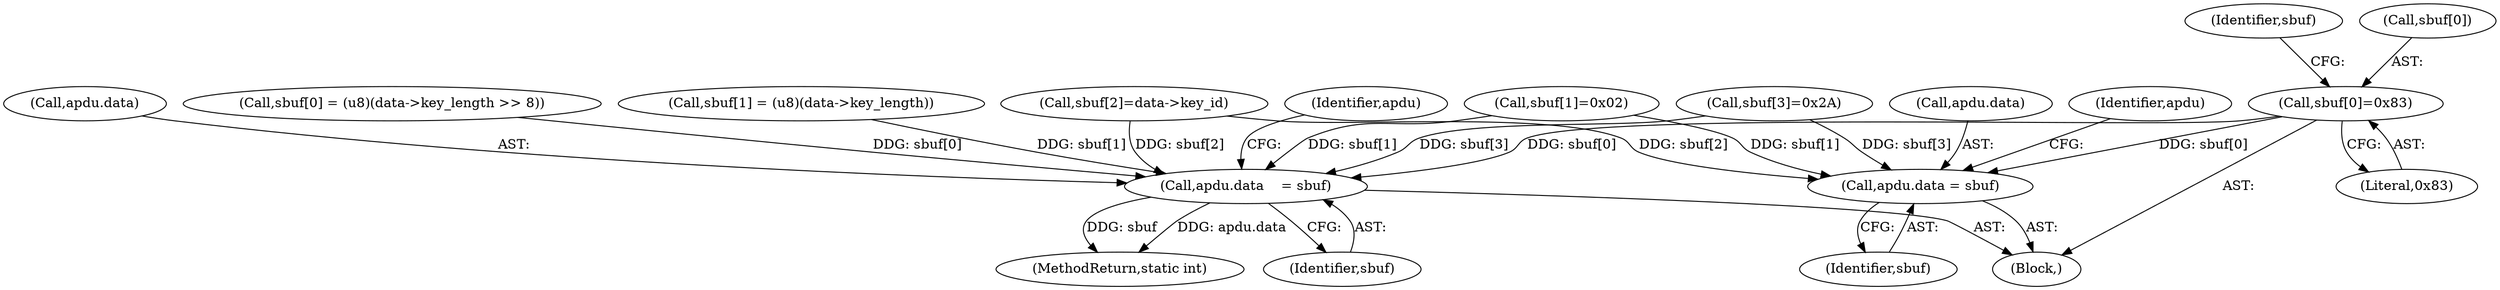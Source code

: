 digraph "0_OpenSC_8fe377e93b4b56060e5bbfb6f3142ceaeca744fa_5@array" {
"1000139" [label="(Call,sbuf[0]=0x83)"];
"1000161" [label="(Call,apdu.data = sbuf)"];
"1000245" [label="(Call,apdu.data    = sbuf)"];
"1000162" [label="(Call,apdu.data)"];
"1000168" [label="(Identifier,apdu)"];
"1000456" [label="(MethodReturn,static int)"];
"1000149" [label="(Call,sbuf[2]=data->key_id)"];
"1000165" [label="(Identifier,sbuf)"];
"1000236" [label="(Call,sbuf[1] = (u8)(data->key_length))"];
"1000249" [label="(Identifier,sbuf)"];
"1000144" [label="(Call,sbuf[1]=0x02)"];
"1000225" [label="(Call,sbuf[0] = (u8)(data->key_length >> 8))"];
"1000139" [label="(Call,sbuf[0]=0x83)"];
"1000146" [label="(Identifier,sbuf)"];
"1000107" [label="(Block,)"];
"1000140" [label="(Call,sbuf[0])"];
"1000252" [label="(Identifier,apdu)"];
"1000246" [label="(Call,apdu.data)"];
"1000161" [label="(Call,apdu.data = sbuf)"];
"1000245" [label="(Call,apdu.data    = sbuf)"];
"1000156" [label="(Call,sbuf[3]=0x2A)"];
"1000143" [label="(Literal,0x83)"];
"1000139" -> "1000107"  [label="AST: "];
"1000139" -> "1000143"  [label="CFG: "];
"1000140" -> "1000139"  [label="AST: "];
"1000143" -> "1000139"  [label="AST: "];
"1000146" -> "1000139"  [label="CFG: "];
"1000139" -> "1000161"  [label="DDG: sbuf[0]"];
"1000139" -> "1000245"  [label="DDG: sbuf[0]"];
"1000161" -> "1000107"  [label="AST: "];
"1000161" -> "1000165"  [label="CFG: "];
"1000162" -> "1000161"  [label="AST: "];
"1000165" -> "1000161"  [label="AST: "];
"1000168" -> "1000161"  [label="CFG: "];
"1000156" -> "1000161"  [label="DDG: sbuf[3]"];
"1000144" -> "1000161"  [label="DDG: sbuf[1]"];
"1000149" -> "1000161"  [label="DDG: sbuf[2]"];
"1000245" -> "1000107"  [label="AST: "];
"1000245" -> "1000249"  [label="CFG: "];
"1000246" -> "1000245"  [label="AST: "];
"1000249" -> "1000245"  [label="AST: "];
"1000252" -> "1000245"  [label="CFG: "];
"1000245" -> "1000456"  [label="DDG: apdu.data"];
"1000245" -> "1000456"  [label="DDG: sbuf"];
"1000236" -> "1000245"  [label="DDG: sbuf[1]"];
"1000156" -> "1000245"  [label="DDG: sbuf[3]"];
"1000225" -> "1000245"  [label="DDG: sbuf[0]"];
"1000149" -> "1000245"  [label="DDG: sbuf[2]"];
"1000144" -> "1000245"  [label="DDG: sbuf[1]"];
}
